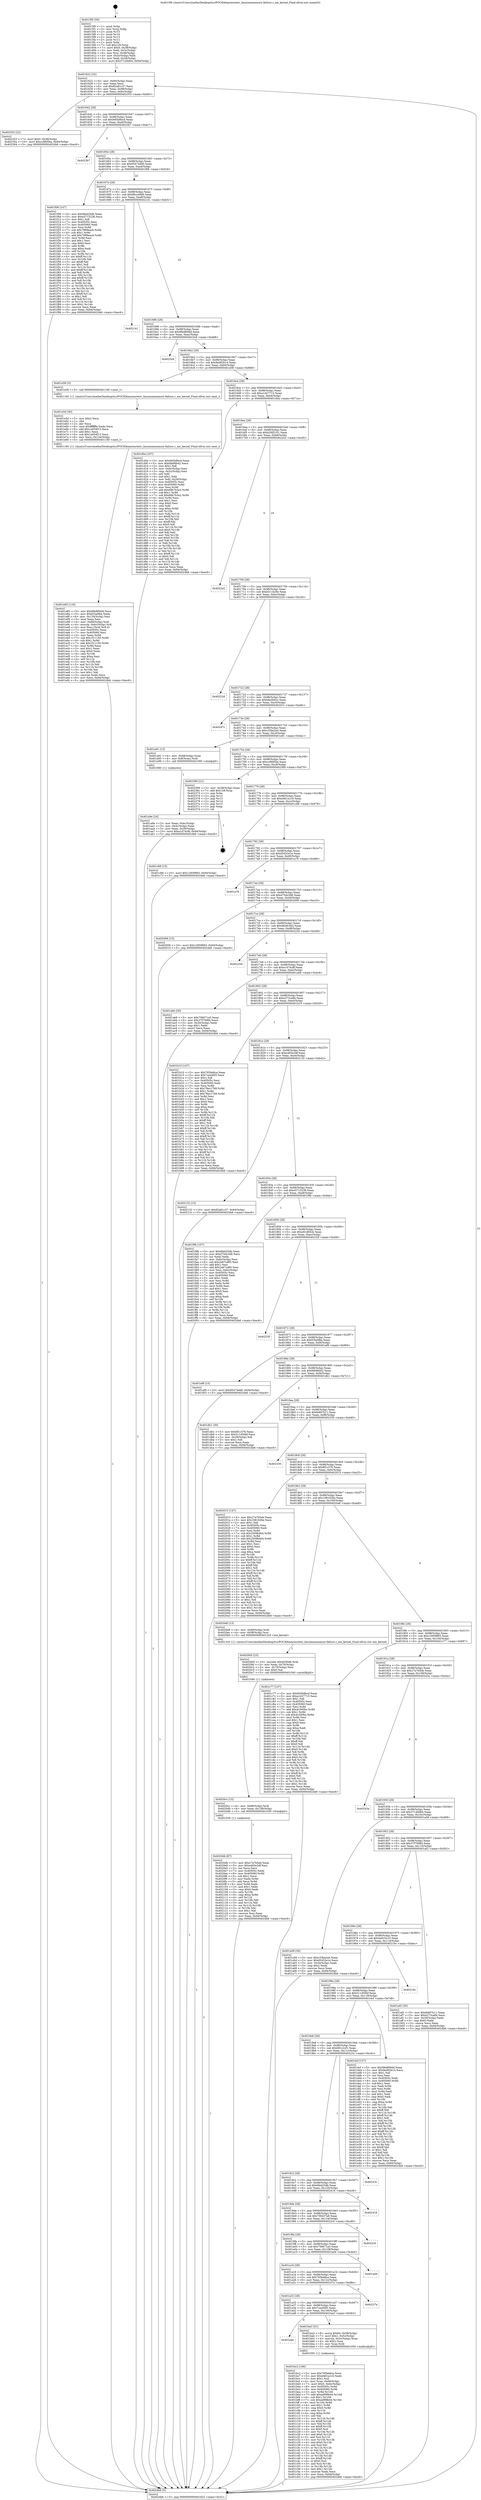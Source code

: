digraph "0x4015f0" {
  label = "0x4015f0 (/mnt/c/Users/mathe/Desktop/tcc/POCII/binaries/extr_linuxmmmemory-failure.c_me_kernel_Final-ollvm.out::main(0))"
  labelloc = "t"
  node[shape=record]

  Entry [label="",width=0.3,height=0.3,shape=circle,fillcolor=black,style=filled]
  "0x401622" [label="{
     0x401622 [32]\l
     | [instrs]\l
     &nbsp;&nbsp;0x401622 \<+6\>: mov -0x94(%rbp),%eax\l
     &nbsp;&nbsp;0x401628 \<+2\>: mov %eax,%ecx\l
     &nbsp;&nbsp;0x40162a \<+6\>: sub $0x82a81c37,%ecx\l
     &nbsp;&nbsp;0x401630 \<+6\>: mov %eax,-0x98(%rbp)\l
     &nbsp;&nbsp;0x401636 \<+6\>: mov %ecx,-0x9c(%rbp)\l
     &nbsp;&nbsp;0x40163c \<+6\>: je 0000000000402353 \<main+0xd63\>\l
  }"]
  "0x402353" [label="{
     0x402353 [22]\l
     | [instrs]\l
     &nbsp;&nbsp;0x402353 \<+7\>: movl $0x0,-0x38(%rbp)\l
     &nbsp;&nbsp;0x40235a \<+10\>: movl $0xcc9fd5ba,-0x94(%rbp)\l
     &nbsp;&nbsp;0x402364 \<+5\>: jmp 00000000004024b6 \<main+0xec6\>\l
  }"]
  "0x401642" [label="{
     0x401642 [28]\l
     | [instrs]\l
     &nbsp;&nbsp;0x401642 \<+5\>: jmp 0000000000401647 \<main+0x57\>\l
     &nbsp;&nbsp;0x401647 \<+6\>: mov -0x98(%rbp),%eax\l
     &nbsp;&nbsp;0x40164d \<+5\>: sub $0x945b8bcd,%eax\l
     &nbsp;&nbsp;0x401652 \<+6\>: mov %eax,-0xa0(%rbp)\l
     &nbsp;&nbsp;0x401658 \<+6\>: je 00000000004023b7 \<main+0xdc7\>\l
  }"]
  Exit [label="",width=0.3,height=0.3,shape=circle,fillcolor=black,style=filled,peripheries=2]
  "0x4023b7" [label="{
     0x4023b7\l
  }", style=dashed]
  "0x40165e" [label="{
     0x40165e [28]\l
     | [instrs]\l
     &nbsp;&nbsp;0x40165e \<+5\>: jmp 0000000000401663 \<main+0x73\>\l
     &nbsp;&nbsp;0x401663 \<+6\>: mov -0x98(%rbp),%eax\l
     &nbsp;&nbsp;0x401669 \<+5\>: sub $0x95474dd0,%eax\l
     &nbsp;&nbsp;0x40166e \<+6\>: mov %eax,-0xa4(%rbp)\l
     &nbsp;&nbsp;0x401674 \<+6\>: je 0000000000401f08 \<main+0x918\>\l
  }"]
  "0x4020db" [label="{
     0x4020db [87]\l
     | [instrs]\l
     &nbsp;&nbsp;0x4020db \<+5\>: mov $0x27a7b5eb,%eax\l
     &nbsp;&nbsp;0x4020e0 \<+5\>: mov $0xe465e2df,%esi\l
     &nbsp;&nbsp;0x4020e5 \<+2\>: xor %ecx,%ecx\l
     &nbsp;&nbsp;0x4020e7 \<+7\>: mov 0x40505c,%edx\l
     &nbsp;&nbsp;0x4020ee \<+8\>: mov 0x405060,%r8d\l
     &nbsp;&nbsp;0x4020f6 \<+3\>: sub $0x1,%ecx\l
     &nbsp;&nbsp;0x4020f9 \<+3\>: mov %edx,%r9d\l
     &nbsp;&nbsp;0x4020fc \<+3\>: add %ecx,%r9d\l
     &nbsp;&nbsp;0x4020ff \<+4\>: imul %r9d,%edx\l
     &nbsp;&nbsp;0x402103 \<+3\>: and $0x1,%edx\l
     &nbsp;&nbsp;0x402106 \<+3\>: cmp $0x0,%edx\l
     &nbsp;&nbsp;0x402109 \<+4\>: sete %r10b\l
     &nbsp;&nbsp;0x40210d \<+4\>: cmp $0xa,%r8d\l
     &nbsp;&nbsp;0x402111 \<+4\>: setl %r11b\l
     &nbsp;&nbsp;0x402115 \<+3\>: mov %r10b,%bl\l
     &nbsp;&nbsp;0x402118 \<+3\>: and %r11b,%bl\l
     &nbsp;&nbsp;0x40211b \<+3\>: xor %r11b,%r10b\l
     &nbsp;&nbsp;0x40211e \<+3\>: or %r10b,%bl\l
     &nbsp;&nbsp;0x402121 \<+3\>: test $0x1,%bl\l
     &nbsp;&nbsp;0x402124 \<+3\>: cmovne %esi,%eax\l
     &nbsp;&nbsp;0x402127 \<+6\>: mov %eax,-0x94(%rbp)\l
     &nbsp;&nbsp;0x40212d \<+5\>: jmp 00000000004024b6 \<main+0xec6\>\l
  }"]
  "0x401f08" [label="{
     0x401f08 [147]\l
     | [instrs]\l
     &nbsp;&nbsp;0x401f08 \<+5\>: mov $0x6fed25db,%eax\l
     &nbsp;&nbsp;0x401f0d \<+5\>: mov $0xe5715238,%ecx\l
     &nbsp;&nbsp;0x401f12 \<+2\>: mov $0x1,%dl\l
     &nbsp;&nbsp;0x401f14 \<+7\>: mov 0x40505c,%esi\l
     &nbsp;&nbsp;0x401f1b \<+7\>: mov 0x405060,%edi\l
     &nbsp;&nbsp;0x401f22 \<+3\>: mov %esi,%r8d\l
     &nbsp;&nbsp;0x401f25 \<+7\>: sub $0x7999eacb,%r8d\l
     &nbsp;&nbsp;0x401f2c \<+4\>: sub $0x1,%r8d\l
     &nbsp;&nbsp;0x401f30 \<+7\>: add $0x7999eacb,%r8d\l
     &nbsp;&nbsp;0x401f37 \<+4\>: imul %r8d,%esi\l
     &nbsp;&nbsp;0x401f3b \<+3\>: and $0x1,%esi\l
     &nbsp;&nbsp;0x401f3e \<+3\>: cmp $0x0,%esi\l
     &nbsp;&nbsp;0x401f41 \<+4\>: sete %r9b\l
     &nbsp;&nbsp;0x401f45 \<+3\>: cmp $0xa,%edi\l
     &nbsp;&nbsp;0x401f48 \<+4\>: setl %r10b\l
     &nbsp;&nbsp;0x401f4c \<+3\>: mov %r9b,%r11b\l
     &nbsp;&nbsp;0x401f4f \<+4\>: xor $0xff,%r11b\l
     &nbsp;&nbsp;0x401f53 \<+3\>: mov %r10b,%bl\l
     &nbsp;&nbsp;0x401f56 \<+3\>: xor $0xff,%bl\l
     &nbsp;&nbsp;0x401f59 \<+3\>: xor $0x1,%dl\l
     &nbsp;&nbsp;0x401f5c \<+3\>: mov %r11b,%r14b\l
     &nbsp;&nbsp;0x401f5f \<+4\>: and $0xff,%r14b\l
     &nbsp;&nbsp;0x401f63 \<+3\>: and %dl,%r9b\l
     &nbsp;&nbsp;0x401f66 \<+3\>: mov %bl,%r15b\l
     &nbsp;&nbsp;0x401f69 \<+4\>: and $0xff,%r15b\l
     &nbsp;&nbsp;0x401f6d \<+3\>: and %dl,%r10b\l
     &nbsp;&nbsp;0x401f70 \<+3\>: or %r9b,%r14b\l
     &nbsp;&nbsp;0x401f73 \<+3\>: or %r10b,%r15b\l
     &nbsp;&nbsp;0x401f76 \<+3\>: xor %r15b,%r14b\l
     &nbsp;&nbsp;0x401f79 \<+3\>: or %bl,%r11b\l
     &nbsp;&nbsp;0x401f7c \<+4\>: xor $0xff,%r11b\l
     &nbsp;&nbsp;0x401f80 \<+3\>: or $0x1,%dl\l
     &nbsp;&nbsp;0x401f83 \<+3\>: and %dl,%r11b\l
     &nbsp;&nbsp;0x401f86 \<+3\>: or %r11b,%r14b\l
     &nbsp;&nbsp;0x401f89 \<+4\>: test $0x1,%r14b\l
     &nbsp;&nbsp;0x401f8d \<+3\>: cmovne %ecx,%eax\l
     &nbsp;&nbsp;0x401f90 \<+6\>: mov %eax,-0x94(%rbp)\l
     &nbsp;&nbsp;0x401f96 \<+5\>: jmp 00000000004024b6 \<main+0xec6\>\l
  }"]
  "0x40167a" [label="{
     0x40167a [28]\l
     | [instrs]\l
     &nbsp;&nbsp;0x40167a \<+5\>: jmp 000000000040167f \<main+0x8f\>\l
     &nbsp;&nbsp;0x40167f \<+6\>: mov -0x98(%rbp),%eax\l
     &nbsp;&nbsp;0x401685 \<+5\>: sub $0x96cce9d8,%eax\l
     &nbsp;&nbsp;0x40168a \<+6\>: mov %eax,-0xa8(%rbp)\l
     &nbsp;&nbsp;0x401690 \<+6\>: je 0000000000402141 \<main+0xb51\>\l
  }"]
  "0x4020cc" [label="{
     0x4020cc [15]\l
     | [instrs]\l
     &nbsp;&nbsp;0x4020cc \<+4\>: mov -0x68(%rbp),%rdi\l
     &nbsp;&nbsp;0x4020d0 \<+6\>: mov %eax,-0x138(%rbp)\l
     &nbsp;&nbsp;0x4020d6 \<+5\>: call 0000000000401030 \<free@plt\>\l
     | [calls]\l
     &nbsp;&nbsp;0x401030 \{1\} (unknown)\l
  }"]
  "0x402141" [label="{
     0x402141\l
  }", style=dashed]
  "0x401696" [label="{
     0x401696 [28]\l
     | [instrs]\l
     &nbsp;&nbsp;0x401696 \<+5\>: jmp 000000000040169b \<main+0xab\>\l
     &nbsp;&nbsp;0x40169b \<+6\>: mov -0x98(%rbp),%eax\l
     &nbsp;&nbsp;0x4016a1 \<+5\>: sub $0x99e869dd,%eax\l
     &nbsp;&nbsp;0x4016a6 \<+6\>: mov %eax,-0xac(%rbp)\l
     &nbsp;&nbsp;0x4016ac \<+6\>: je 00000000004023c6 \<main+0xdd6\>\l
  }"]
  "0x4020b5" [label="{
     0x4020b5 [23]\l
     | [instrs]\l
     &nbsp;&nbsp;0x4020b5 \<+10\>: movabs $0x4030d6,%rdi\l
     &nbsp;&nbsp;0x4020bf \<+3\>: mov %eax,-0x70(%rbp)\l
     &nbsp;&nbsp;0x4020c2 \<+3\>: mov -0x70(%rbp),%esi\l
     &nbsp;&nbsp;0x4020c5 \<+2\>: mov $0x0,%al\l
     &nbsp;&nbsp;0x4020c7 \<+5\>: call 0000000000401040 \<printf@plt\>\l
     | [calls]\l
     &nbsp;&nbsp;0x401040 \{1\} (unknown)\l
  }"]
  "0x4023c6" [label="{
     0x4023c6\l
  }", style=dashed]
  "0x4016b2" [label="{
     0x4016b2 [28]\l
     | [instrs]\l
     &nbsp;&nbsp;0x4016b2 \<+5\>: jmp 00000000004016b7 \<main+0xc7\>\l
     &nbsp;&nbsp;0x4016b7 \<+6\>: mov -0x98(%rbp),%eax\l
     &nbsp;&nbsp;0x4016bd \<+5\>: sub $0x9ed92b14,%eax\l
     &nbsp;&nbsp;0x4016c2 \<+6\>: mov %eax,-0xb0(%rbp)\l
     &nbsp;&nbsp;0x4016c8 \<+6\>: je 0000000000401e58 \<main+0x868\>\l
  }"]
  "0x401e85" [label="{
     0x401e85 [116]\l
     | [instrs]\l
     &nbsp;&nbsp;0x401e85 \<+5\>: mov $0x99e869dd,%ecx\l
     &nbsp;&nbsp;0x401e8a \<+5\>: mov $0xf25a0fbe,%edx\l
     &nbsp;&nbsp;0x401e8f \<+6\>: mov -0x134(%rbp),%esi\l
     &nbsp;&nbsp;0x401e95 \<+3\>: imul %eax,%esi\l
     &nbsp;&nbsp;0x401e98 \<+4\>: mov -0x68(%rbp),%rdi\l
     &nbsp;&nbsp;0x401e9c \<+4\>: movslq -0x6c(%rbp),%r8\l
     &nbsp;&nbsp;0x401ea0 \<+4\>: mov %esi,(%rdi,%r8,4)\l
     &nbsp;&nbsp;0x401ea4 \<+7\>: mov 0x40505c,%eax\l
     &nbsp;&nbsp;0x401eab \<+7\>: mov 0x405060,%esi\l
     &nbsp;&nbsp;0x401eb2 \<+3\>: mov %eax,%r9d\l
     &nbsp;&nbsp;0x401eb5 \<+7\>: sub $0x1f11150,%r9d\l
     &nbsp;&nbsp;0x401ebc \<+4\>: sub $0x1,%r9d\l
     &nbsp;&nbsp;0x401ec0 \<+7\>: add $0x1f11150,%r9d\l
     &nbsp;&nbsp;0x401ec7 \<+4\>: imul %r9d,%eax\l
     &nbsp;&nbsp;0x401ecb \<+3\>: and $0x1,%eax\l
     &nbsp;&nbsp;0x401ece \<+3\>: cmp $0x0,%eax\l
     &nbsp;&nbsp;0x401ed1 \<+4\>: sete %r10b\l
     &nbsp;&nbsp;0x401ed5 \<+3\>: cmp $0xa,%esi\l
     &nbsp;&nbsp;0x401ed8 \<+4\>: setl %r11b\l
     &nbsp;&nbsp;0x401edc \<+3\>: mov %r10b,%bl\l
     &nbsp;&nbsp;0x401edf \<+3\>: and %r11b,%bl\l
     &nbsp;&nbsp;0x401ee2 \<+3\>: xor %r11b,%r10b\l
     &nbsp;&nbsp;0x401ee5 \<+3\>: or %r10b,%bl\l
     &nbsp;&nbsp;0x401ee8 \<+3\>: test $0x1,%bl\l
     &nbsp;&nbsp;0x401eeb \<+3\>: cmovne %edx,%ecx\l
     &nbsp;&nbsp;0x401eee \<+6\>: mov %ecx,-0x94(%rbp)\l
     &nbsp;&nbsp;0x401ef4 \<+5\>: jmp 00000000004024b6 \<main+0xec6\>\l
  }"]
  "0x401e58" [label="{
     0x401e58 [5]\l
     | [instrs]\l
     &nbsp;&nbsp;0x401e58 \<+5\>: call 0000000000401160 \<next_i\>\l
     | [calls]\l
     &nbsp;&nbsp;0x401160 \{1\} (/mnt/c/Users/mathe/Desktop/tcc/POCII/binaries/extr_linuxmmmemory-failure.c_me_kernel_Final-ollvm.out::next_i)\l
  }"]
  "0x4016ce" [label="{
     0x4016ce [28]\l
     | [instrs]\l
     &nbsp;&nbsp;0x4016ce \<+5\>: jmp 00000000004016d3 \<main+0xe3\>\l
     &nbsp;&nbsp;0x4016d3 \<+6\>: mov -0x98(%rbp),%eax\l
     &nbsp;&nbsp;0x4016d9 \<+5\>: sub $0xa1d27715,%eax\l
     &nbsp;&nbsp;0x4016de \<+6\>: mov %eax,-0xb4(%rbp)\l
     &nbsp;&nbsp;0x4016e4 \<+6\>: je 0000000000401d0a \<main+0x71a\>\l
  }"]
  "0x401e5d" [label="{
     0x401e5d [40]\l
     | [instrs]\l
     &nbsp;&nbsp;0x401e5d \<+5\>: mov $0x2,%ecx\l
     &nbsp;&nbsp;0x401e62 \<+1\>: cltd\l
     &nbsp;&nbsp;0x401e63 \<+2\>: idiv %ecx\l
     &nbsp;&nbsp;0x401e65 \<+6\>: imul $0xfffffffe,%edx,%ecx\l
     &nbsp;&nbsp;0x401e6b \<+6\>: add $0x1a054f13,%ecx\l
     &nbsp;&nbsp;0x401e71 \<+3\>: add $0x1,%ecx\l
     &nbsp;&nbsp;0x401e74 \<+6\>: sub $0x1a054f13,%ecx\l
     &nbsp;&nbsp;0x401e7a \<+6\>: mov %ecx,-0x134(%rbp)\l
     &nbsp;&nbsp;0x401e80 \<+5\>: call 0000000000401160 \<next_i\>\l
     | [calls]\l
     &nbsp;&nbsp;0x401160 \{1\} (/mnt/c/Users/mathe/Desktop/tcc/POCII/binaries/extr_linuxmmmemory-failure.c_me_kernel_Final-ollvm.out::next_i)\l
  }"]
  "0x401d0a" [label="{
     0x401d0a [167]\l
     | [instrs]\l
     &nbsp;&nbsp;0x401d0a \<+5\>: mov $0x945b8bcd,%eax\l
     &nbsp;&nbsp;0x401d0f \<+5\>: mov $0xfdb96b42,%ecx\l
     &nbsp;&nbsp;0x401d14 \<+2\>: mov $0x1,%dl\l
     &nbsp;&nbsp;0x401d16 \<+3\>: mov -0x6c(%rbp),%esi\l
     &nbsp;&nbsp;0x401d19 \<+3\>: cmp -0x5c(%rbp),%esi\l
     &nbsp;&nbsp;0x401d1c \<+4\>: setl %dil\l
     &nbsp;&nbsp;0x401d20 \<+4\>: and $0x1,%dil\l
     &nbsp;&nbsp;0x401d24 \<+4\>: mov %dil,-0x29(%rbp)\l
     &nbsp;&nbsp;0x401d28 \<+7\>: mov 0x40505c,%esi\l
     &nbsp;&nbsp;0x401d2f \<+8\>: mov 0x405060,%r8d\l
     &nbsp;&nbsp;0x401d37 \<+3\>: mov %esi,%r9d\l
     &nbsp;&nbsp;0x401d3a \<+7\>: add $0x68b7b3e2,%r9d\l
     &nbsp;&nbsp;0x401d41 \<+4\>: sub $0x1,%r9d\l
     &nbsp;&nbsp;0x401d45 \<+7\>: sub $0x68b7b3e2,%r9d\l
     &nbsp;&nbsp;0x401d4c \<+4\>: imul %r9d,%esi\l
     &nbsp;&nbsp;0x401d50 \<+3\>: and $0x1,%esi\l
     &nbsp;&nbsp;0x401d53 \<+3\>: cmp $0x0,%esi\l
     &nbsp;&nbsp;0x401d56 \<+4\>: sete %dil\l
     &nbsp;&nbsp;0x401d5a \<+4\>: cmp $0xa,%r8d\l
     &nbsp;&nbsp;0x401d5e \<+4\>: setl %r10b\l
     &nbsp;&nbsp;0x401d62 \<+3\>: mov %dil,%r11b\l
     &nbsp;&nbsp;0x401d65 \<+4\>: xor $0xff,%r11b\l
     &nbsp;&nbsp;0x401d69 \<+3\>: mov %r10b,%bl\l
     &nbsp;&nbsp;0x401d6c \<+3\>: xor $0xff,%bl\l
     &nbsp;&nbsp;0x401d6f \<+3\>: xor $0x0,%dl\l
     &nbsp;&nbsp;0x401d72 \<+3\>: mov %r11b,%r14b\l
     &nbsp;&nbsp;0x401d75 \<+4\>: and $0x0,%r14b\l
     &nbsp;&nbsp;0x401d79 \<+3\>: and %dl,%dil\l
     &nbsp;&nbsp;0x401d7c \<+3\>: mov %bl,%r15b\l
     &nbsp;&nbsp;0x401d7f \<+4\>: and $0x0,%r15b\l
     &nbsp;&nbsp;0x401d83 \<+3\>: and %dl,%r10b\l
     &nbsp;&nbsp;0x401d86 \<+3\>: or %dil,%r14b\l
     &nbsp;&nbsp;0x401d89 \<+3\>: or %r10b,%r15b\l
     &nbsp;&nbsp;0x401d8c \<+3\>: xor %r15b,%r14b\l
     &nbsp;&nbsp;0x401d8f \<+3\>: or %bl,%r11b\l
     &nbsp;&nbsp;0x401d92 \<+4\>: xor $0xff,%r11b\l
     &nbsp;&nbsp;0x401d96 \<+3\>: or $0x0,%dl\l
     &nbsp;&nbsp;0x401d99 \<+3\>: and %dl,%r11b\l
     &nbsp;&nbsp;0x401d9c \<+3\>: or %r11b,%r14b\l
     &nbsp;&nbsp;0x401d9f \<+4\>: test $0x1,%r14b\l
     &nbsp;&nbsp;0x401da3 \<+3\>: cmovne %ecx,%eax\l
     &nbsp;&nbsp;0x401da6 \<+6\>: mov %eax,-0x94(%rbp)\l
     &nbsp;&nbsp;0x401dac \<+5\>: jmp 00000000004024b6 \<main+0xec6\>\l
  }"]
  "0x4016ea" [label="{
     0x4016ea [28]\l
     | [instrs]\l
     &nbsp;&nbsp;0x4016ea \<+5\>: jmp 00000000004016ef \<main+0xff\>\l
     &nbsp;&nbsp;0x4016ef \<+6\>: mov -0x98(%rbp),%eax\l
     &nbsp;&nbsp;0x4016f5 \<+5\>: sub $0xb26f2101,%eax\l
     &nbsp;&nbsp;0x4016fa \<+6\>: mov %eax,-0xb8(%rbp)\l
     &nbsp;&nbsp;0x401700 \<+6\>: je 00000000004022e2 \<main+0xcf2\>\l
  }"]
  "0x401bc2" [label="{
     0x401bc2 [166]\l
     | [instrs]\l
     &nbsp;&nbsp;0x401bc2 \<+5\>: mov $0x765bddca,%ecx\l
     &nbsp;&nbsp;0x401bc7 \<+5\>: mov $0xd461a1c5,%edx\l
     &nbsp;&nbsp;0x401bcc \<+3\>: mov $0x1,%sil\l
     &nbsp;&nbsp;0x401bcf \<+4\>: mov %rax,-0x68(%rbp)\l
     &nbsp;&nbsp;0x401bd3 \<+7\>: movl $0x0,-0x6c(%rbp)\l
     &nbsp;&nbsp;0x401bda \<+8\>: mov 0x40505c,%r8d\l
     &nbsp;&nbsp;0x401be2 \<+8\>: mov 0x405060,%r9d\l
     &nbsp;&nbsp;0x401bea \<+3\>: mov %r8d,%r10d\l
     &nbsp;&nbsp;0x401bed \<+7\>: add $0xad99fe44,%r10d\l
     &nbsp;&nbsp;0x401bf4 \<+4\>: sub $0x1,%r10d\l
     &nbsp;&nbsp;0x401bf8 \<+7\>: sub $0xad99fe44,%r10d\l
     &nbsp;&nbsp;0x401bff \<+4\>: imul %r10d,%r8d\l
     &nbsp;&nbsp;0x401c03 \<+4\>: and $0x1,%r8d\l
     &nbsp;&nbsp;0x401c07 \<+4\>: cmp $0x0,%r8d\l
     &nbsp;&nbsp;0x401c0b \<+4\>: sete %r11b\l
     &nbsp;&nbsp;0x401c0f \<+4\>: cmp $0xa,%r9d\l
     &nbsp;&nbsp;0x401c13 \<+3\>: setl %bl\l
     &nbsp;&nbsp;0x401c16 \<+3\>: mov %r11b,%r14b\l
     &nbsp;&nbsp;0x401c19 \<+4\>: xor $0xff,%r14b\l
     &nbsp;&nbsp;0x401c1d \<+3\>: mov %bl,%r15b\l
     &nbsp;&nbsp;0x401c20 \<+4\>: xor $0xff,%r15b\l
     &nbsp;&nbsp;0x401c24 \<+4\>: xor $0x0,%sil\l
     &nbsp;&nbsp;0x401c28 \<+3\>: mov %r14b,%r12b\l
     &nbsp;&nbsp;0x401c2b \<+4\>: and $0x0,%r12b\l
     &nbsp;&nbsp;0x401c2f \<+3\>: and %sil,%r11b\l
     &nbsp;&nbsp;0x401c32 \<+3\>: mov %r15b,%r13b\l
     &nbsp;&nbsp;0x401c35 \<+4\>: and $0x0,%r13b\l
     &nbsp;&nbsp;0x401c39 \<+3\>: and %sil,%bl\l
     &nbsp;&nbsp;0x401c3c \<+3\>: or %r11b,%r12b\l
     &nbsp;&nbsp;0x401c3f \<+3\>: or %bl,%r13b\l
     &nbsp;&nbsp;0x401c42 \<+3\>: xor %r13b,%r12b\l
     &nbsp;&nbsp;0x401c45 \<+3\>: or %r15b,%r14b\l
     &nbsp;&nbsp;0x401c48 \<+4\>: xor $0xff,%r14b\l
     &nbsp;&nbsp;0x401c4c \<+4\>: or $0x0,%sil\l
     &nbsp;&nbsp;0x401c50 \<+3\>: and %sil,%r14b\l
     &nbsp;&nbsp;0x401c53 \<+3\>: or %r14b,%r12b\l
     &nbsp;&nbsp;0x401c56 \<+4\>: test $0x1,%r12b\l
     &nbsp;&nbsp;0x401c5a \<+3\>: cmovne %edx,%ecx\l
     &nbsp;&nbsp;0x401c5d \<+6\>: mov %ecx,-0x94(%rbp)\l
     &nbsp;&nbsp;0x401c63 \<+5\>: jmp 00000000004024b6 \<main+0xec6\>\l
  }"]
  "0x4022e2" [label="{
     0x4022e2\l
  }", style=dashed]
  "0x401706" [label="{
     0x401706 [28]\l
     | [instrs]\l
     &nbsp;&nbsp;0x401706 \<+5\>: jmp 000000000040170b \<main+0x11b\>\l
     &nbsp;&nbsp;0x40170b \<+6\>: mov -0x98(%rbp),%eax\l
     &nbsp;&nbsp;0x401711 \<+5\>: sub $0xb511bc9e,%eax\l
     &nbsp;&nbsp;0x401716 \<+6\>: mov %eax,-0xbc(%rbp)\l
     &nbsp;&nbsp;0x40171c \<+6\>: je 000000000040222d \<main+0xc3d\>\l
  }"]
  "0x401a4e" [label="{
     0x401a4e\l
  }", style=dashed]
  "0x40222d" [label="{
     0x40222d\l
  }", style=dashed]
  "0x401722" [label="{
     0x401722 [28]\l
     | [instrs]\l
     &nbsp;&nbsp;0x401722 \<+5\>: jmp 0000000000401727 \<main+0x137\>\l
     &nbsp;&nbsp;0x401727 \<+6\>: mov -0x98(%rbp),%eax\l
     &nbsp;&nbsp;0x40172d \<+5\>: sub $0xb8a5b6cc,%eax\l
     &nbsp;&nbsp;0x401732 \<+6\>: mov %eax,-0xc0(%rbp)\l
     &nbsp;&nbsp;0x401738 \<+6\>: je 000000000040247c \<main+0xe8c\>\l
  }"]
  "0x401ba3" [label="{
     0x401ba3 [31]\l
     | [instrs]\l
     &nbsp;&nbsp;0x401ba3 \<+8\>: movq $0x64,-0x58(%rbp)\l
     &nbsp;&nbsp;0x401bab \<+7\>: movl $0x1,-0x5c(%rbp)\l
     &nbsp;&nbsp;0x401bb2 \<+4\>: movslq -0x5c(%rbp),%rax\l
     &nbsp;&nbsp;0x401bb6 \<+4\>: shl $0x2,%rax\l
     &nbsp;&nbsp;0x401bba \<+3\>: mov %rax,%rdi\l
     &nbsp;&nbsp;0x401bbd \<+5\>: call 0000000000401050 \<malloc@plt\>\l
     | [calls]\l
     &nbsp;&nbsp;0x401050 \{1\} (unknown)\l
  }"]
  "0x40247c" [label="{
     0x40247c\l
  }", style=dashed]
  "0x40173e" [label="{
     0x40173e [28]\l
     | [instrs]\l
     &nbsp;&nbsp;0x40173e \<+5\>: jmp 0000000000401743 \<main+0x153\>\l
     &nbsp;&nbsp;0x401743 \<+6\>: mov -0x98(%rbp),%eax\l
     &nbsp;&nbsp;0x401749 \<+5\>: sub $0xc33ba2a4,%eax\l
     &nbsp;&nbsp;0x40174e \<+6\>: mov %eax,-0xc4(%rbp)\l
     &nbsp;&nbsp;0x401754 \<+6\>: je 0000000000401a91 \<main+0x4a1\>\l
  }"]
  "0x401a32" [label="{
     0x401a32 [28]\l
     | [instrs]\l
     &nbsp;&nbsp;0x401a32 \<+5\>: jmp 0000000000401a37 \<main+0x447\>\l
     &nbsp;&nbsp;0x401a37 \<+6\>: mov -0x98(%rbp),%eax\l
     &nbsp;&nbsp;0x401a3d \<+5\>: sub $0x7cea56f3,%eax\l
     &nbsp;&nbsp;0x401a42 \<+6\>: mov %eax,-0x130(%rbp)\l
     &nbsp;&nbsp;0x401a48 \<+6\>: je 0000000000401ba3 \<main+0x5b3\>\l
  }"]
  "0x401a91" [label="{
     0x401a91 [13]\l
     | [instrs]\l
     &nbsp;&nbsp;0x401a91 \<+4\>: mov -0x48(%rbp),%rax\l
     &nbsp;&nbsp;0x401a95 \<+4\>: mov 0x8(%rax),%rdi\l
     &nbsp;&nbsp;0x401a99 \<+5\>: call 0000000000401060 \<atoi@plt\>\l
     | [calls]\l
     &nbsp;&nbsp;0x401060 \{1\} (unknown)\l
  }"]
  "0x40175a" [label="{
     0x40175a [28]\l
     | [instrs]\l
     &nbsp;&nbsp;0x40175a \<+5\>: jmp 000000000040175f \<main+0x16f\>\l
     &nbsp;&nbsp;0x40175f \<+6\>: mov -0x98(%rbp),%eax\l
     &nbsp;&nbsp;0x401765 \<+5\>: sub $0xcc9fd5ba,%eax\l
     &nbsp;&nbsp;0x40176a \<+6\>: mov %eax,-0xc8(%rbp)\l
     &nbsp;&nbsp;0x401770 \<+6\>: je 0000000000402369 \<main+0xd79\>\l
  }"]
  "0x40237e" [label="{
     0x40237e\l
  }", style=dashed]
  "0x402369" [label="{
     0x402369 [21]\l
     | [instrs]\l
     &nbsp;&nbsp;0x402369 \<+3\>: mov -0x38(%rbp),%eax\l
     &nbsp;&nbsp;0x40236c \<+7\>: add $0x128,%rsp\l
     &nbsp;&nbsp;0x402373 \<+1\>: pop %rbx\l
     &nbsp;&nbsp;0x402374 \<+2\>: pop %r12\l
     &nbsp;&nbsp;0x402376 \<+2\>: pop %r13\l
     &nbsp;&nbsp;0x402378 \<+2\>: pop %r14\l
     &nbsp;&nbsp;0x40237a \<+2\>: pop %r15\l
     &nbsp;&nbsp;0x40237c \<+1\>: pop %rbp\l
     &nbsp;&nbsp;0x40237d \<+1\>: ret\l
  }"]
  "0x401776" [label="{
     0x401776 [28]\l
     | [instrs]\l
     &nbsp;&nbsp;0x401776 \<+5\>: jmp 000000000040177b \<main+0x18b\>\l
     &nbsp;&nbsp;0x40177b \<+6\>: mov -0x98(%rbp),%eax\l
     &nbsp;&nbsp;0x401781 \<+5\>: sub $0xd461a1c5,%eax\l
     &nbsp;&nbsp;0x401786 \<+6\>: mov %eax,-0xcc(%rbp)\l
     &nbsp;&nbsp;0x40178c \<+6\>: je 0000000000401c68 \<main+0x678\>\l
  }"]
  "0x401a16" [label="{
     0x401a16 [28]\l
     | [instrs]\l
     &nbsp;&nbsp;0x401a16 \<+5\>: jmp 0000000000401a1b \<main+0x42b\>\l
     &nbsp;&nbsp;0x401a1b \<+6\>: mov -0x98(%rbp),%eax\l
     &nbsp;&nbsp;0x401a21 \<+5\>: sub $0x765bddca,%eax\l
     &nbsp;&nbsp;0x401a26 \<+6\>: mov %eax,-0x12c(%rbp)\l
     &nbsp;&nbsp;0x401a2c \<+6\>: je 000000000040237e \<main+0xd8e\>\l
  }"]
  "0x401c68" [label="{
     0x401c68 [15]\l
     | [instrs]\l
     &nbsp;&nbsp;0x401c68 \<+10\>: movl $0x12859893,-0x94(%rbp)\l
     &nbsp;&nbsp;0x401c72 \<+5\>: jmp 00000000004024b6 \<main+0xec6\>\l
  }"]
  "0x401792" [label="{
     0x401792 [28]\l
     | [instrs]\l
     &nbsp;&nbsp;0x401792 \<+5\>: jmp 0000000000401797 \<main+0x1a7\>\l
     &nbsp;&nbsp;0x401797 \<+6\>: mov -0x98(%rbp),%eax\l
     &nbsp;&nbsp;0x40179d \<+5\>: sub $0xd5452e1e,%eax\l
     &nbsp;&nbsp;0x4017a2 \<+6\>: mov %eax,-0xd0(%rbp)\l
     &nbsp;&nbsp;0x4017a8 \<+6\>: je 0000000000401a76 \<main+0x486\>\l
  }"]
  "0x401ad4" [label="{
     0x401ad4\l
  }", style=dashed]
  "0x401a76" [label="{
     0x401a76\l
  }", style=dashed]
  "0x4017ae" [label="{
     0x4017ae [28]\l
     | [instrs]\l
     &nbsp;&nbsp;0x4017ae \<+5\>: jmp 00000000004017b3 \<main+0x1c3\>\l
     &nbsp;&nbsp;0x4017b3 \<+6\>: mov -0x98(%rbp),%eax\l
     &nbsp;&nbsp;0x4017b9 \<+5\>: sub $0xd75dc3d8,%eax\l
     &nbsp;&nbsp;0x4017be \<+6\>: mov %eax,-0xd4(%rbp)\l
     &nbsp;&nbsp;0x4017c4 \<+6\>: je 0000000000402006 \<main+0xa16\>\l
  }"]
  "0x4019fa" [label="{
     0x4019fa [28]\l
     | [instrs]\l
     &nbsp;&nbsp;0x4019fa \<+5\>: jmp 00000000004019ff \<main+0x40f\>\l
     &nbsp;&nbsp;0x4019ff \<+6\>: mov -0x98(%rbp),%eax\l
     &nbsp;&nbsp;0x401a05 \<+5\>: sub $0x756671a5,%eax\l
     &nbsp;&nbsp;0x401a0a \<+6\>: mov %eax,-0x128(%rbp)\l
     &nbsp;&nbsp;0x401a10 \<+6\>: je 0000000000401ad4 \<main+0x4e4\>\l
  }"]
  "0x402006" [label="{
     0x402006 [15]\l
     | [instrs]\l
     &nbsp;&nbsp;0x402006 \<+10\>: movl $0x12859893,-0x94(%rbp)\l
     &nbsp;&nbsp;0x402010 \<+5\>: jmp 00000000004024b6 \<main+0xec6\>\l
  }"]
  "0x4017ca" [label="{
     0x4017ca [28]\l
     | [instrs]\l
     &nbsp;&nbsp;0x4017ca \<+5\>: jmp 00000000004017cf \<main+0x1df\>\l
     &nbsp;&nbsp;0x4017cf \<+6\>: mov -0x98(%rbp),%eax\l
     &nbsp;&nbsp;0x4017d5 \<+5\>: sub $0xd828c5e2,%eax\l
     &nbsp;&nbsp;0x4017da \<+6\>: mov %eax,-0xd8(%rbp)\l
     &nbsp;&nbsp;0x4017e0 \<+6\>: je 000000000040225d \<main+0xc6d\>\l
  }"]
  "0x4022c0" [label="{
     0x4022c0\l
  }", style=dashed]
  "0x40225d" [label="{
     0x40225d\l
  }", style=dashed]
  "0x4017e6" [label="{
     0x4017e6 [28]\l
     | [instrs]\l
     &nbsp;&nbsp;0x4017e6 \<+5\>: jmp 00000000004017eb \<main+0x1fb\>\l
     &nbsp;&nbsp;0x4017eb \<+6\>: mov -0x98(%rbp),%eax\l
     &nbsp;&nbsp;0x4017f1 \<+5\>: sub $0xe1d74c8f,%eax\l
     &nbsp;&nbsp;0x4017f6 \<+6\>: mov %eax,-0xdc(%rbp)\l
     &nbsp;&nbsp;0x4017fc \<+6\>: je 0000000000401ab6 \<main+0x4c6\>\l
  }"]
  "0x4019de" [label="{
     0x4019de [28]\l
     | [instrs]\l
     &nbsp;&nbsp;0x4019de \<+5\>: jmp 00000000004019e3 \<main+0x3f3\>\l
     &nbsp;&nbsp;0x4019e3 \<+6\>: mov -0x98(%rbp),%eax\l
     &nbsp;&nbsp;0x4019e9 \<+5\>: sub $0x756437a8,%eax\l
     &nbsp;&nbsp;0x4019ee \<+6\>: mov %eax,-0x124(%rbp)\l
     &nbsp;&nbsp;0x4019f4 \<+6\>: je 00000000004022c0 \<main+0xcd0\>\l
  }"]
  "0x401ab6" [label="{
     0x401ab6 [30]\l
     | [instrs]\l
     &nbsp;&nbsp;0x401ab6 \<+5\>: mov $0x756671a5,%eax\l
     &nbsp;&nbsp;0x401abb \<+5\>: mov $0x37f70984,%ecx\l
     &nbsp;&nbsp;0x401ac0 \<+3\>: mov -0x30(%rbp),%edx\l
     &nbsp;&nbsp;0x401ac3 \<+3\>: cmp $0x1,%edx\l
     &nbsp;&nbsp;0x401ac6 \<+3\>: cmovl %ecx,%eax\l
     &nbsp;&nbsp;0x401ac9 \<+6\>: mov %eax,-0x94(%rbp)\l
     &nbsp;&nbsp;0x401acf \<+5\>: jmp 00000000004024b6 \<main+0xec6\>\l
  }"]
  "0x401802" [label="{
     0x401802 [28]\l
     | [instrs]\l
     &nbsp;&nbsp;0x401802 \<+5\>: jmp 0000000000401807 \<main+0x217\>\l
     &nbsp;&nbsp;0x401807 \<+6\>: mov -0x98(%rbp),%eax\l
     &nbsp;&nbsp;0x40180d \<+5\>: sub $0xe273ca6b,%eax\l
     &nbsp;&nbsp;0x401812 \<+6\>: mov %eax,-0xe0(%rbp)\l
     &nbsp;&nbsp;0x401818 \<+6\>: je 0000000000401b10 \<main+0x520\>\l
  }"]
  "0x402416" [label="{
     0x402416\l
  }", style=dashed]
  "0x401b10" [label="{
     0x401b10 [147]\l
     | [instrs]\l
     &nbsp;&nbsp;0x401b10 \<+5\>: mov $0x765bddca,%eax\l
     &nbsp;&nbsp;0x401b15 \<+5\>: mov $0x7cea56f3,%ecx\l
     &nbsp;&nbsp;0x401b1a \<+2\>: mov $0x1,%dl\l
     &nbsp;&nbsp;0x401b1c \<+7\>: mov 0x40505c,%esi\l
     &nbsp;&nbsp;0x401b23 \<+7\>: mov 0x405060,%edi\l
     &nbsp;&nbsp;0x401b2a \<+3\>: mov %esi,%r8d\l
     &nbsp;&nbsp;0x401b2d \<+7\>: sub $0x78ec17b9,%r8d\l
     &nbsp;&nbsp;0x401b34 \<+4\>: sub $0x1,%r8d\l
     &nbsp;&nbsp;0x401b38 \<+7\>: add $0x78ec17b9,%r8d\l
     &nbsp;&nbsp;0x401b3f \<+4\>: imul %r8d,%esi\l
     &nbsp;&nbsp;0x401b43 \<+3\>: and $0x1,%esi\l
     &nbsp;&nbsp;0x401b46 \<+3\>: cmp $0x0,%esi\l
     &nbsp;&nbsp;0x401b49 \<+4\>: sete %r9b\l
     &nbsp;&nbsp;0x401b4d \<+3\>: cmp $0xa,%edi\l
     &nbsp;&nbsp;0x401b50 \<+4\>: setl %r10b\l
     &nbsp;&nbsp;0x401b54 \<+3\>: mov %r9b,%r11b\l
     &nbsp;&nbsp;0x401b57 \<+4\>: xor $0xff,%r11b\l
     &nbsp;&nbsp;0x401b5b \<+3\>: mov %r10b,%bl\l
     &nbsp;&nbsp;0x401b5e \<+3\>: xor $0xff,%bl\l
     &nbsp;&nbsp;0x401b61 \<+3\>: xor $0x1,%dl\l
     &nbsp;&nbsp;0x401b64 \<+3\>: mov %r11b,%r14b\l
     &nbsp;&nbsp;0x401b67 \<+4\>: and $0xff,%r14b\l
     &nbsp;&nbsp;0x401b6b \<+3\>: and %dl,%r9b\l
     &nbsp;&nbsp;0x401b6e \<+3\>: mov %bl,%r15b\l
     &nbsp;&nbsp;0x401b71 \<+4\>: and $0xff,%r15b\l
     &nbsp;&nbsp;0x401b75 \<+3\>: and %dl,%r10b\l
     &nbsp;&nbsp;0x401b78 \<+3\>: or %r9b,%r14b\l
     &nbsp;&nbsp;0x401b7b \<+3\>: or %r10b,%r15b\l
     &nbsp;&nbsp;0x401b7e \<+3\>: xor %r15b,%r14b\l
     &nbsp;&nbsp;0x401b81 \<+3\>: or %bl,%r11b\l
     &nbsp;&nbsp;0x401b84 \<+4\>: xor $0xff,%r11b\l
     &nbsp;&nbsp;0x401b88 \<+3\>: or $0x1,%dl\l
     &nbsp;&nbsp;0x401b8b \<+3\>: and %dl,%r11b\l
     &nbsp;&nbsp;0x401b8e \<+3\>: or %r11b,%r14b\l
     &nbsp;&nbsp;0x401b91 \<+4\>: test $0x1,%r14b\l
     &nbsp;&nbsp;0x401b95 \<+3\>: cmovne %ecx,%eax\l
     &nbsp;&nbsp;0x401b98 \<+6\>: mov %eax,-0x94(%rbp)\l
     &nbsp;&nbsp;0x401b9e \<+5\>: jmp 00000000004024b6 \<main+0xec6\>\l
  }"]
  "0x40181e" [label="{
     0x40181e [28]\l
     | [instrs]\l
     &nbsp;&nbsp;0x40181e \<+5\>: jmp 0000000000401823 \<main+0x233\>\l
     &nbsp;&nbsp;0x401823 \<+6\>: mov -0x98(%rbp),%eax\l
     &nbsp;&nbsp;0x401829 \<+5\>: sub $0xe465e2df,%eax\l
     &nbsp;&nbsp;0x40182e \<+6\>: mov %eax,-0xe4(%rbp)\l
     &nbsp;&nbsp;0x401834 \<+6\>: je 0000000000402132 \<main+0xb42\>\l
  }"]
  "0x4019c2" [label="{
     0x4019c2 [28]\l
     | [instrs]\l
     &nbsp;&nbsp;0x4019c2 \<+5\>: jmp 00000000004019c7 \<main+0x3d7\>\l
     &nbsp;&nbsp;0x4019c7 \<+6\>: mov -0x98(%rbp),%eax\l
     &nbsp;&nbsp;0x4019cd \<+5\>: sub $0x6fed25db,%eax\l
     &nbsp;&nbsp;0x4019d2 \<+6\>: mov %eax,-0x120(%rbp)\l
     &nbsp;&nbsp;0x4019d8 \<+6\>: je 0000000000402416 \<main+0xe26\>\l
  }"]
  "0x402132" [label="{
     0x402132 [15]\l
     | [instrs]\l
     &nbsp;&nbsp;0x402132 \<+10\>: movl $0x82a81c37,-0x94(%rbp)\l
     &nbsp;&nbsp;0x40213c \<+5\>: jmp 00000000004024b6 \<main+0xec6\>\l
  }"]
  "0x40183a" [label="{
     0x40183a [28]\l
     | [instrs]\l
     &nbsp;&nbsp;0x40183a \<+5\>: jmp 000000000040183f \<main+0x24f\>\l
     &nbsp;&nbsp;0x40183f \<+6\>: mov -0x98(%rbp),%eax\l
     &nbsp;&nbsp;0x401845 \<+5\>: sub $0xe5715238,%eax\l
     &nbsp;&nbsp;0x40184a \<+6\>: mov %eax,-0xe8(%rbp)\l
     &nbsp;&nbsp;0x401850 \<+6\>: je 0000000000401f9b \<main+0x9ab\>\l
  }"]
  "0x40223c" [label="{
     0x40223c\l
  }", style=dashed]
  "0x401f9b" [label="{
     0x401f9b [107]\l
     | [instrs]\l
     &nbsp;&nbsp;0x401f9b \<+5\>: mov $0x6fed25db,%eax\l
     &nbsp;&nbsp;0x401fa0 \<+5\>: mov $0xd75dc3d8,%ecx\l
     &nbsp;&nbsp;0x401fa5 \<+2\>: xor %edx,%edx\l
     &nbsp;&nbsp;0x401fa7 \<+3\>: mov -0x6c(%rbp),%esi\l
     &nbsp;&nbsp;0x401faa \<+6\>: sub $0x2a67cd85,%esi\l
     &nbsp;&nbsp;0x401fb0 \<+3\>: add $0x1,%esi\l
     &nbsp;&nbsp;0x401fb3 \<+6\>: add $0x2a67cd85,%esi\l
     &nbsp;&nbsp;0x401fb9 \<+3\>: mov %esi,-0x6c(%rbp)\l
     &nbsp;&nbsp;0x401fbc \<+7\>: mov 0x40505c,%esi\l
     &nbsp;&nbsp;0x401fc3 \<+7\>: mov 0x405060,%edi\l
     &nbsp;&nbsp;0x401fca \<+3\>: sub $0x1,%edx\l
     &nbsp;&nbsp;0x401fcd \<+3\>: mov %esi,%r8d\l
     &nbsp;&nbsp;0x401fd0 \<+3\>: add %edx,%r8d\l
     &nbsp;&nbsp;0x401fd3 \<+4\>: imul %r8d,%esi\l
     &nbsp;&nbsp;0x401fd7 \<+3\>: and $0x1,%esi\l
     &nbsp;&nbsp;0x401fda \<+3\>: cmp $0x0,%esi\l
     &nbsp;&nbsp;0x401fdd \<+4\>: sete %r9b\l
     &nbsp;&nbsp;0x401fe1 \<+3\>: cmp $0xa,%edi\l
     &nbsp;&nbsp;0x401fe4 \<+4\>: setl %r10b\l
     &nbsp;&nbsp;0x401fe8 \<+3\>: mov %r9b,%r11b\l
     &nbsp;&nbsp;0x401feb \<+3\>: and %r10b,%r11b\l
     &nbsp;&nbsp;0x401fee \<+3\>: xor %r10b,%r9b\l
     &nbsp;&nbsp;0x401ff1 \<+3\>: or %r9b,%r11b\l
     &nbsp;&nbsp;0x401ff4 \<+4\>: test $0x1,%r11b\l
     &nbsp;&nbsp;0x401ff8 \<+3\>: cmovne %ecx,%eax\l
     &nbsp;&nbsp;0x401ffb \<+6\>: mov %eax,-0x94(%rbp)\l
     &nbsp;&nbsp;0x402001 \<+5\>: jmp 00000000004024b6 \<main+0xec6\>\l
  }"]
  "0x401856" [label="{
     0x401856 [28]\l
     | [instrs]\l
     &nbsp;&nbsp;0x401856 \<+5\>: jmp 000000000040185b \<main+0x26b\>\l
     &nbsp;&nbsp;0x40185b \<+6\>: mov -0x98(%rbp),%eax\l
     &nbsp;&nbsp;0x401861 \<+5\>: sub $0xe91d65cb,%eax\l
     &nbsp;&nbsp;0x401866 \<+6\>: mov %eax,-0xec(%rbp)\l
     &nbsp;&nbsp;0x40186c \<+6\>: je 000000000040233f \<main+0xd4f\>\l
  }"]
  "0x4019a6" [label="{
     0x4019a6 [28]\l
     | [instrs]\l
     &nbsp;&nbsp;0x4019a6 \<+5\>: jmp 00000000004019ab \<main+0x3bb\>\l
     &nbsp;&nbsp;0x4019ab \<+6\>: mov -0x98(%rbp),%eax\l
     &nbsp;&nbsp;0x4019b1 \<+5\>: sub $0x681c2cf1,%eax\l
     &nbsp;&nbsp;0x4019b6 \<+6\>: mov %eax,-0x11c(%rbp)\l
     &nbsp;&nbsp;0x4019bc \<+6\>: je 000000000040223c \<main+0xc4c\>\l
  }"]
  "0x40233f" [label="{
     0x40233f\l
  }", style=dashed]
  "0x401872" [label="{
     0x401872 [28]\l
     | [instrs]\l
     &nbsp;&nbsp;0x401872 \<+5\>: jmp 0000000000401877 \<main+0x287\>\l
     &nbsp;&nbsp;0x401877 \<+6\>: mov -0x98(%rbp),%eax\l
     &nbsp;&nbsp;0x40187d \<+5\>: sub $0xf25a0fbe,%eax\l
     &nbsp;&nbsp;0x401882 \<+6\>: mov %eax,-0xf0(%rbp)\l
     &nbsp;&nbsp;0x401888 \<+6\>: je 0000000000401ef9 \<main+0x909\>\l
  }"]
  "0x401dcf" [label="{
     0x401dcf [137]\l
     | [instrs]\l
     &nbsp;&nbsp;0x401dcf \<+5\>: mov $0x99e869dd,%eax\l
     &nbsp;&nbsp;0x401dd4 \<+5\>: mov $0x9ed92b14,%ecx\l
     &nbsp;&nbsp;0x401dd9 \<+2\>: mov $0x1,%dl\l
     &nbsp;&nbsp;0x401ddb \<+2\>: xor %esi,%esi\l
     &nbsp;&nbsp;0x401ddd \<+7\>: mov 0x40505c,%edi\l
     &nbsp;&nbsp;0x401de4 \<+8\>: mov 0x405060,%r8d\l
     &nbsp;&nbsp;0x401dec \<+3\>: sub $0x1,%esi\l
     &nbsp;&nbsp;0x401def \<+3\>: mov %edi,%r9d\l
     &nbsp;&nbsp;0x401df2 \<+3\>: add %esi,%r9d\l
     &nbsp;&nbsp;0x401df5 \<+4\>: imul %r9d,%edi\l
     &nbsp;&nbsp;0x401df9 \<+3\>: and $0x1,%edi\l
     &nbsp;&nbsp;0x401dfc \<+3\>: cmp $0x0,%edi\l
     &nbsp;&nbsp;0x401dff \<+4\>: sete %r10b\l
     &nbsp;&nbsp;0x401e03 \<+4\>: cmp $0xa,%r8d\l
     &nbsp;&nbsp;0x401e07 \<+4\>: setl %r11b\l
     &nbsp;&nbsp;0x401e0b \<+3\>: mov %r10b,%bl\l
     &nbsp;&nbsp;0x401e0e \<+3\>: xor $0xff,%bl\l
     &nbsp;&nbsp;0x401e11 \<+3\>: mov %r11b,%r14b\l
     &nbsp;&nbsp;0x401e14 \<+4\>: xor $0xff,%r14b\l
     &nbsp;&nbsp;0x401e18 \<+3\>: xor $0x1,%dl\l
     &nbsp;&nbsp;0x401e1b \<+3\>: mov %bl,%r15b\l
     &nbsp;&nbsp;0x401e1e \<+4\>: and $0xff,%r15b\l
     &nbsp;&nbsp;0x401e22 \<+3\>: and %dl,%r10b\l
     &nbsp;&nbsp;0x401e25 \<+3\>: mov %r14b,%r12b\l
     &nbsp;&nbsp;0x401e28 \<+4\>: and $0xff,%r12b\l
     &nbsp;&nbsp;0x401e2c \<+3\>: and %dl,%r11b\l
     &nbsp;&nbsp;0x401e2f \<+3\>: or %r10b,%r15b\l
     &nbsp;&nbsp;0x401e32 \<+3\>: or %r11b,%r12b\l
     &nbsp;&nbsp;0x401e35 \<+3\>: xor %r12b,%r15b\l
     &nbsp;&nbsp;0x401e38 \<+3\>: or %r14b,%bl\l
     &nbsp;&nbsp;0x401e3b \<+3\>: xor $0xff,%bl\l
     &nbsp;&nbsp;0x401e3e \<+3\>: or $0x1,%dl\l
     &nbsp;&nbsp;0x401e41 \<+2\>: and %dl,%bl\l
     &nbsp;&nbsp;0x401e43 \<+3\>: or %bl,%r15b\l
     &nbsp;&nbsp;0x401e46 \<+4\>: test $0x1,%r15b\l
     &nbsp;&nbsp;0x401e4a \<+3\>: cmovne %ecx,%eax\l
     &nbsp;&nbsp;0x401e4d \<+6\>: mov %eax,-0x94(%rbp)\l
     &nbsp;&nbsp;0x401e53 \<+5\>: jmp 00000000004024b6 \<main+0xec6\>\l
  }"]
  "0x401ef9" [label="{
     0x401ef9 [15]\l
     | [instrs]\l
     &nbsp;&nbsp;0x401ef9 \<+10\>: movl $0x95474dd0,-0x94(%rbp)\l
     &nbsp;&nbsp;0x401f03 \<+5\>: jmp 00000000004024b6 \<main+0xec6\>\l
  }"]
  "0x40188e" [label="{
     0x40188e [28]\l
     | [instrs]\l
     &nbsp;&nbsp;0x40188e \<+5\>: jmp 0000000000401893 \<main+0x2a3\>\l
     &nbsp;&nbsp;0x401893 \<+6\>: mov -0x98(%rbp),%eax\l
     &nbsp;&nbsp;0x401899 \<+5\>: sub $0xfdb96b42,%eax\l
     &nbsp;&nbsp;0x40189e \<+6\>: mov %eax,-0xf4(%rbp)\l
     &nbsp;&nbsp;0x4018a4 \<+6\>: je 0000000000401db1 \<main+0x7c1\>\l
  }"]
  "0x40198a" [label="{
     0x40198a [28]\l
     | [instrs]\l
     &nbsp;&nbsp;0x40198a \<+5\>: jmp 000000000040198f \<main+0x39f\>\l
     &nbsp;&nbsp;0x40198f \<+6\>: mov -0x98(%rbp),%eax\l
     &nbsp;&nbsp;0x401995 \<+5\>: sub $0x511d50bf,%eax\l
     &nbsp;&nbsp;0x40199a \<+6\>: mov %eax,-0x118(%rbp)\l
     &nbsp;&nbsp;0x4019a0 \<+6\>: je 0000000000401dcf \<main+0x7df\>\l
  }"]
  "0x401db1" [label="{
     0x401db1 [30]\l
     | [instrs]\l
     &nbsp;&nbsp;0x401db1 \<+5\>: mov $0x8f1c376,%eax\l
     &nbsp;&nbsp;0x401db6 \<+5\>: mov $0x511d50bf,%ecx\l
     &nbsp;&nbsp;0x401dbb \<+3\>: mov -0x29(%rbp),%dl\l
     &nbsp;&nbsp;0x401dbe \<+3\>: test $0x1,%dl\l
     &nbsp;&nbsp;0x401dc1 \<+3\>: cmovne %ecx,%eax\l
     &nbsp;&nbsp;0x401dc4 \<+6\>: mov %eax,-0x94(%rbp)\l
     &nbsp;&nbsp;0x401dca \<+5\>: jmp 00000000004024b6 \<main+0xec6\>\l
  }"]
  "0x4018aa" [label="{
     0x4018aa [28]\l
     | [instrs]\l
     &nbsp;&nbsp;0x4018aa \<+5\>: jmp 00000000004018af \<main+0x2bf\>\l
     &nbsp;&nbsp;0x4018af \<+6\>: mov -0x98(%rbp),%eax\l
     &nbsp;&nbsp;0x4018b5 \<+5\>: sub $0xfe897b11,%eax\l
     &nbsp;&nbsp;0x4018ba \<+6\>: mov %eax,-0xf8(%rbp)\l
     &nbsp;&nbsp;0x4018c0 \<+6\>: je 0000000000402330 \<main+0xd40\>\l
  }"]
  "0x40219c" [label="{
     0x40219c\l
  }", style=dashed]
  "0x402330" [label="{
     0x402330\l
  }", style=dashed]
  "0x4018c6" [label="{
     0x4018c6 [28]\l
     | [instrs]\l
     &nbsp;&nbsp;0x4018c6 \<+5\>: jmp 00000000004018cb \<main+0x2db\>\l
     &nbsp;&nbsp;0x4018cb \<+6\>: mov -0x98(%rbp),%eax\l
     &nbsp;&nbsp;0x4018d1 \<+5\>: sub $0x8f1c376,%eax\l
     &nbsp;&nbsp;0x4018d6 \<+6\>: mov %eax,-0xfc(%rbp)\l
     &nbsp;&nbsp;0x4018dc \<+6\>: je 0000000000402015 \<main+0xa25\>\l
  }"]
  "0x40196e" [label="{
     0x40196e [28]\l
     | [instrs]\l
     &nbsp;&nbsp;0x40196e \<+5\>: jmp 0000000000401973 \<main+0x383\>\l
     &nbsp;&nbsp;0x401973 \<+6\>: mov -0x98(%rbp),%eax\l
     &nbsp;&nbsp;0x401979 \<+5\>: sub $0x4a910c10,%eax\l
     &nbsp;&nbsp;0x40197e \<+6\>: mov %eax,-0x114(%rbp)\l
     &nbsp;&nbsp;0x401984 \<+6\>: je 000000000040219c \<main+0xbac\>\l
  }"]
  "0x402015" [label="{
     0x402015 [147]\l
     | [instrs]\l
     &nbsp;&nbsp;0x402015 \<+5\>: mov $0x27a7b5eb,%eax\l
     &nbsp;&nbsp;0x40201a \<+5\>: mov $0x1081626e,%ecx\l
     &nbsp;&nbsp;0x40201f \<+2\>: mov $0x1,%dl\l
     &nbsp;&nbsp;0x402021 \<+7\>: mov 0x40505c,%esi\l
     &nbsp;&nbsp;0x402028 \<+7\>: mov 0x405060,%edi\l
     &nbsp;&nbsp;0x40202f \<+3\>: mov %esi,%r8d\l
     &nbsp;&nbsp;0x402032 \<+7\>: sub $0x2509b4b4,%r8d\l
     &nbsp;&nbsp;0x402039 \<+4\>: sub $0x1,%r8d\l
     &nbsp;&nbsp;0x40203d \<+7\>: add $0x2509b4b4,%r8d\l
     &nbsp;&nbsp;0x402044 \<+4\>: imul %r8d,%esi\l
     &nbsp;&nbsp;0x402048 \<+3\>: and $0x1,%esi\l
     &nbsp;&nbsp;0x40204b \<+3\>: cmp $0x0,%esi\l
     &nbsp;&nbsp;0x40204e \<+4\>: sete %r9b\l
     &nbsp;&nbsp;0x402052 \<+3\>: cmp $0xa,%edi\l
     &nbsp;&nbsp;0x402055 \<+4\>: setl %r10b\l
     &nbsp;&nbsp;0x402059 \<+3\>: mov %r9b,%r11b\l
     &nbsp;&nbsp;0x40205c \<+4\>: xor $0xff,%r11b\l
     &nbsp;&nbsp;0x402060 \<+3\>: mov %r10b,%bl\l
     &nbsp;&nbsp;0x402063 \<+3\>: xor $0xff,%bl\l
     &nbsp;&nbsp;0x402066 \<+3\>: xor $0x1,%dl\l
     &nbsp;&nbsp;0x402069 \<+3\>: mov %r11b,%r14b\l
     &nbsp;&nbsp;0x40206c \<+4\>: and $0xff,%r14b\l
     &nbsp;&nbsp;0x402070 \<+3\>: and %dl,%r9b\l
     &nbsp;&nbsp;0x402073 \<+3\>: mov %bl,%r15b\l
     &nbsp;&nbsp;0x402076 \<+4\>: and $0xff,%r15b\l
     &nbsp;&nbsp;0x40207a \<+3\>: and %dl,%r10b\l
     &nbsp;&nbsp;0x40207d \<+3\>: or %r9b,%r14b\l
     &nbsp;&nbsp;0x402080 \<+3\>: or %r10b,%r15b\l
     &nbsp;&nbsp;0x402083 \<+3\>: xor %r15b,%r14b\l
     &nbsp;&nbsp;0x402086 \<+3\>: or %bl,%r11b\l
     &nbsp;&nbsp;0x402089 \<+4\>: xor $0xff,%r11b\l
     &nbsp;&nbsp;0x40208d \<+3\>: or $0x1,%dl\l
     &nbsp;&nbsp;0x402090 \<+3\>: and %dl,%r11b\l
     &nbsp;&nbsp;0x402093 \<+3\>: or %r11b,%r14b\l
     &nbsp;&nbsp;0x402096 \<+4\>: test $0x1,%r14b\l
     &nbsp;&nbsp;0x40209a \<+3\>: cmovne %ecx,%eax\l
     &nbsp;&nbsp;0x40209d \<+6\>: mov %eax,-0x94(%rbp)\l
     &nbsp;&nbsp;0x4020a3 \<+5\>: jmp 00000000004024b6 \<main+0xec6\>\l
  }"]
  "0x4018e2" [label="{
     0x4018e2 [28]\l
     | [instrs]\l
     &nbsp;&nbsp;0x4018e2 \<+5\>: jmp 00000000004018e7 \<main+0x2f7\>\l
     &nbsp;&nbsp;0x4018e7 \<+6\>: mov -0x98(%rbp),%eax\l
     &nbsp;&nbsp;0x4018ed \<+5\>: sub $0x1081626e,%eax\l
     &nbsp;&nbsp;0x4018f2 \<+6\>: mov %eax,-0x100(%rbp)\l
     &nbsp;&nbsp;0x4018f8 \<+6\>: je 00000000004020a8 \<main+0xab8\>\l
  }"]
  "0x401af2" [label="{
     0x401af2 [30]\l
     | [instrs]\l
     &nbsp;&nbsp;0x401af2 \<+5\>: mov $0xfe897b11,%eax\l
     &nbsp;&nbsp;0x401af7 \<+5\>: mov $0xe273ca6b,%ecx\l
     &nbsp;&nbsp;0x401afc \<+3\>: mov -0x30(%rbp),%edx\l
     &nbsp;&nbsp;0x401aff \<+3\>: cmp $0x0,%edx\l
     &nbsp;&nbsp;0x401b02 \<+3\>: cmove %ecx,%eax\l
     &nbsp;&nbsp;0x401b05 \<+6\>: mov %eax,-0x94(%rbp)\l
     &nbsp;&nbsp;0x401b0b \<+5\>: jmp 00000000004024b6 \<main+0xec6\>\l
  }"]
  "0x4020a8" [label="{
     0x4020a8 [13]\l
     | [instrs]\l
     &nbsp;&nbsp;0x4020a8 \<+4\>: mov -0x68(%rbp),%rdi\l
     &nbsp;&nbsp;0x4020ac \<+4\>: mov -0x58(%rbp),%rsi\l
     &nbsp;&nbsp;0x4020b0 \<+5\>: call 00000000004013c0 \<me_kernel\>\l
     | [calls]\l
     &nbsp;&nbsp;0x4013c0 \{1\} (/mnt/c/Users/mathe/Desktop/tcc/POCII/binaries/extr_linuxmmmemory-failure.c_me_kernel_Final-ollvm.out::me_kernel)\l
  }"]
  "0x4018fe" [label="{
     0x4018fe [28]\l
     | [instrs]\l
     &nbsp;&nbsp;0x4018fe \<+5\>: jmp 0000000000401903 \<main+0x313\>\l
     &nbsp;&nbsp;0x401903 \<+6\>: mov -0x98(%rbp),%eax\l
     &nbsp;&nbsp;0x401909 \<+5\>: sub $0x12859893,%eax\l
     &nbsp;&nbsp;0x40190e \<+6\>: mov %eax,-0x104(%rbp)\l
     &nbsp;&nbsp;0x401914 \<+6\>: je 0000000000401c77 \<main+0x687\>\l
  }"]
  "0x401a9e" [label="{
     0x401a9e [24]\l
     | [instrs]\l
     &nbsp;&nbsp;0x401a9e \<+3\>: mov %eax,-0x4c(%rbp)\l
     &nbsp;&nbsp;0x401aa1 \<+3\>: mov -0x4c(%rbp),%eax\l
     &nbsp;&nbsp;0x401aa4 \<+3\>: mov %eax,-0x30(%rbp)\l
     &nbsp;&nbsp;0x401aa7 \<+10\>: movl $0xe1d74c8f,-0x94(%rbp)\l
     &nbsp;&nbsp;0x401ab1 \<+5\>: jmp 00000000004024b6 \<main+0xec6\>\l
  }"]
  "0x401c77" [label="{
     0x401c77 [147]\l
     | [instrs]\l
     &nbsp;&nbsp;0x401c77 \<+5\>: mov $0x945b8bcd,%eax\l
     &nbsp;&nbsp;0x401c7c \<+5\>: mov $0xa1d27715,%ecx\l
     &nbsp;&nbsp;0x401c81 \<+2\>: mov $0x1,%dl\l
     &nbsp;&nbsp;0x401c83 \<+7\>: mov 0x40505c,%esi\l
     &nbsp;&nbsp;0x401c8a \<+7\>: mov 0x405060,%edi\l
     &nbsp;&nbsp;0x401c91 \<+3\>: mov %esi,%r8d\l
     &nbsp;&nbsp;0x401c94 \<+7\>: add $0x4c300be,%r8d\l
     &nbsp;&nbsp;0x401c9b \<+4\>: sub $0x1,%r8d\l
     &nbsp;&nbsp;0x401c9f \<+7\>: sub $0x4c300be,%r8d\l
     &nbsp;&nbsp;0x401ca6 \<+4\>: imul %r8d,%esi\l
     &nbsp;&nbsp;0x401caa \<+3\>: and $0x1,%esi\l
     &nbsp;&nbsp;0x401cad \<+3\>: cmp $0x0,%esi\l
     &nbsp;&nbsp;0x401cb0 \<+4\>: sete %r9b\l
     &nbsp;&nbsp;0x401cb4 \<+3\>: cmp $0xa,%edi\l
     &nbsp;&nbsp;0x401cb7 \<+4\>: setl %r10b\l
     &nbsp;&nbsp;0x401cbb \<+3\>: mov %r9b,%r11b\l
     &nbsp;&nbsp;0x401cbe \<+4\>: xor $0xff,%r11b\l
     &nbsp;&nbsp;0x401cc2 \<+3\>: mov %r10b,%bl\l
     &nbsp;&nbsp;0x401cc5 \<+3\>: xor $0xff,%bl\l
     &nbsp;&nbsp;0x401cc8 \<+3\>: xor $0x0,%dl\l
     &nbsp;&nbsp;0x401ccb \<+3\>: mov %r11b,%r14b\l
     &nbsp;&nbsp;0x401cce \<+4\>: and $0x0,%r14b\l
     &nbsp;&nbsp;0x401cd2 \<+3\>: and %dl,%r9b\l
     &nbsp;&nbsp;0x401cd5 \<+3\>: mov %bl,%r15b\l
     &nbsp;&nbsp;0x401cd8 \<+4\>: and $0x0,%r15b\l
     &nbsp;&nbsp;0x401cdc \<+3\>: and %dl,%r10b\l
     &nbsp;&nbsp;0x401cdf \<+3\>: or %r9b,%r14b\l
     &nbsp;&nbsp;0x401ce2 \<+3\>: or %r10b,%r15b\l
     &nbsp;&nbsp;0x401ce5 \<+3\>: xor %r15b,%r14b\l
     &nbsp;&nbsp;0x401ce8 \<+3\>: or %bl,%r11b\l
     &nbsp;&nbsp;0x401ceb \<+4\>: xor $0xff,%r11b\l
     &nbsp;&nbsp;0x401cef \<+3\>: or $0x0,%dl\l
     &nbsp;&nbsp;0x401cf2 \<+3\>: and %dl,%r11b\l
     &nbsp;&nbsp;0x401cf5 \<+3\>: or %r11b,%r14b\l
     &nbsp;&nbsp;0x401cf8 \<+4\>: test $0x1,%r14b\l
     &nbsp;&nbsp;0x401cfc \<+3\>: cmovne %ecx,%eax\l
     &nbsp;&nbsp;0x401cff \<+6\>: mov %eax,-0x94(%rbp)\l
     &nbsp;&nbsp;0x401d05 \<+5\>: jmp 00000000004024b6 \<main+0xec6\>\l
  }"]
  "0x40191a" [label="{
     0x40191a [28]\l
     | [instrs]\l
     &nbsp;&nbsp;0x40191a \<+5\>: jmp 000000000040191f \<main+0x32f\>\l
     &nbsp;&nbsp;0x40191f \<+6\>: mov -0x98(%rbp),%eax\l
     &nbsp;&nbsp;0x401925 \<+5\>: sub $0x27a7b5eb,%eax\l
     &nbsp;&nbsp;0x40192a \<+6\>: mov %eax,-0x108(%rbp)\l
     &nbsp;&nbsp;0x401930 \<+6\>: je 000000000040243a \<main+0xe4a\>\l
  }"]
  "0x4015f0" [label="{
     0x4015f0 [50]\l
     | [instrs]\l
     &nbsp;&nbsp;0x4015f0 \<+1\>: push %rbp\l
     &nbsp;&nbsp;0x4015f1 \<+3\>: mov %rsp,%rbp\l
     &nbsp;&nbsp;0x4015f4 \<+2\>: push %r15\l
     &nbsp;&nbsp;0x4015f6 \<+2\>: push %r14\l
     &nbsp;&nbsp;0x4015f8 \<+2\>: push %r13\l
     &nbsp;&nbsp;0x4015fa \<+2\>: push %r12\l
     &nbsp;&nbsp;0x4015fc \<+1\>: push %rbx\l
     &nbsp;&nbsp;0x4015fd \<+7\>: sub $0x128,%rsp\l
     &nbsp;&nbsp;0x401604 \<+7\>: movl $0x0,-0x38(%rbp)\l
     &nbsp;&nbsp;0x40160b \<+3\>: mov %edi,-0x3c(%rbp)\l
     &nbsp;&nbsp;0x40160e \<+4\>: mov %rsi,-0x48(%rbp)\l
     &nbsp;&nbsp;0x401612 \<+3\>: mov -0x3c(%rbp),%edi\l
     &nbsp;&nbsp;0x401615 \<+3\>: mov %edi,-0x34(%rbp)\l
     &nbsp;&nbsp;0x401618 \<+10\>: movl $0x37140d64,-0x94(%rbp)\l
  }"]
  "0x40243a" [label="{
     0x40243a\l
  }", style=dashed]
  "0x401936" [label="{
     0x401936 [28]\l
     | [instrs]\l
     &nbsp;&nbsp;0x401936 \<+5\>: jmp 000000000040193b \<main+0x34b\>\l
     &nbsp;&nbsp;0x40193b \<+6\>: mov -0x98(%rbp),%eax\l
     &nbsp;&nbsp;0x401941 \<+5\>: sub $0x37140d64,%eax\l
     &nbsp;&nbsp;0x401946 \<+6\>: mov %eax,-0x10c(%rbp)\l
     &nbsp;&nbsp;0x40194c \<+6\>: je 0000000000401a58 \<main+0x468\>\l
  }"]
  "0x4024b6" [label="{
     0x4024b6 [5]\l
     | [instrs]\l
     &nbsp;&nbsp;0x4024b6 \<+5\>: jmp 0000000000401622 \<main+0x32\>\l
  }"]
  "0x401a58" [label="{
     0x401a58 [30]\l
     | [instrs]\l
     &nbsp;&nbsp;0x401a58 \<+5\>: mov $0xc33ba2a4,%eax\l
     &nbsp;&nbsp;0x401a5d \<+5\>: mov $0xd5452e1e,%ecx\l
     &nbsp;&nbsp;0x401a62 \<+3\>: mov -0x34(%rbp),%edx\l
     &nbsp;&nbsp;0x401a65 \<+3\>: cmp $0x2,%edx\l
     &nbsp;&nbsp;0x401a68 \<+3\>: cmovne %ecx,%eax\l
     &nbsp;&nbsp;0x401a6b \<+6\>: mov %eax,-0x94(%rbp)\l
     &nbsp;&nbsp;0x401a71 \<+5\>: jmp 00000000004024b6 \<main+0xec6\>\l
  }"]
  "0x401952" [label="{
     0x401952 [28]\l
     | [instrs]\l
     &nbsp;&nbsp;0x401952 \<+5\>: jmp 0000000000401957 \<main+0x367\>\l
     &nbsp;&nbsp;0x401957 \<+6\>: mov -0x98(%rbp),%eax\l
     &nbsp;&nbsp;0x40195d \<+5\>: sub $0x37f70984,%eax\l
     &nbsp;&nbsp;0x401962 \<+6\>: mov %eax,-0x110(%rbp)\l
     &nbsp;&nbsp;0x401968 \<+6\>: je 0000000000401af2 \<main+0x502\>\l
  }"]
  Entry -> "0x4015f0" [label=" 1"]
  "0x401622" -> "0x402353" [label=" 1"]
  "0x401622" -> "0x401642" [label=" 23"]
  "0x402369" -> Exit [label=" 1"]
  "0x401642" -> "0x4023b7" [label=" 0"]
  "0x401642" -> "0x40165e" [label=" 23"]
  "0x402353" -> "0x4024b6" [label=" 1"]
  "0x40165e" -> "0x401f08" [label=" 1"]
  "0x40165e" -> "0x40167a" [label=" 22"]
  "0x402132" -> "0x4024b6" [label=" 1"]
  "0x40167a" -> "0x402141" [label=" 0"]
  "0x40167a" -> "0x401696" [label=" 22"]
  "0x4020db" -> "0x4024b6" [label=" 1"]
  "0x401696" -> "0x4023c6" [label=" 0"]
  "0x401696" -> "0x4016b2" [label=" 22"]
  "0x4020cc" -> "0x4020db" [label=" 1"]
  "0x4016b2" -> "0x401e58" [label=" 1"]
  "0x4016b2" -> "0x4016ce" [label=" 21"]
  "0x4020b5" -> "0x4020cc" [label=" 1"]
  "0x4016ce" -> "0x401d0a" [label=" 2"]
  "0x4016ce" -> "0x4016ea" [label=" 19"]
  "0x4020a8" -> "0x4020b5" [label=" 1"]
  "0x4016ea" -> "0x4022e2" [label=" 0"]
  "0x4016ea" -> "0x401706" [label=" 19"]
  "0x402015" -> "0x4024b6" [label=" 1"]
  "0x401706" -> "0x40222d" [label=" 0"]
  "0x401706" -> "0x401722" [label=" 19"]
  "0x402006" -> "0x4024b6" [label=" 1"]
  "0x401722" -> "0x40247c" [label=" 0"]
  "0x401722" -> "0x40173e" [label=" 19"]
  "0x401f9b" -> "0x4024b6" [label=" 1"]
  "0x40173e" -> "0x401a91" [label=" 1"]
  "0x40173e" -> "0x40175a" [label=" 18"]
  "0x401ef9" -> "0x4024b6" [label=" 1"]
  "0x40175a" -> "0x402369" [label=" 1"]
  "0x40175a" -> "0x401776" [label=" 17"]
  "0x401e85" -> "0x4024b6" [label=" 1"]
  "0x401776" -> "0x401c68" [label=" 1"]
  "0x401776" -> "0x401792" [label=" 16"]
  "0x401e58" -> "0x401e5d" [label=" 1"]
  "0x401792" -> "0x401a76" [label=" 0"]
  "0x401792" -> "0x4017ae" [label=" 16"]
  "0x401dcf" -> "0x4024b6" [label=" 1"]
  "0x4017ae" -> "0x402006" [label=" 1"]
  "0x4017ae" -> "0x4017ca" [label=" 15"]
  "0x401d0a" -> "0x4024b6" [label=" 2"]
  "0x4017ca" -> "0x40225d" [label=" 0"]
  "0x4017ca" -> "0x4017e6" [label=" 15"]
  "0x401c77" -> "0x4024b6" [label=" 2"]
  "0x4017e6" -> "0x401ab6" [label=" 1"]
  "0x4017e6" -> "0x401802" [label=" 14"]
  "0x401bc2" -> "0x4024b6" [label=" 1"]
  "0x401802" -> "0x401b10" [label=" 1"]
  "0x401802" -> "0x40181e" [label=" 13"]
  "0x401ba3" -> "0x401bc2" [label=" 1"]
  "0x40181e" -> "0x402132" [label=" 1"]
  "0x40181e" -> "0x40183a" [label=" 12"]
  "0x401a32" -> "0x401ba3" [label=" 1"]
  "0x40183a" -> "0x401f9b" [label=" 1"]
  "0x40183a" -> "0x401856" [label=" 11"]
  "0x401f08" -> "0x4024b6" [label=" 1"]
  "0x401856" -> "0x40233f" [label=" 0"]
  "0x401856" -> "0x401872" [label=" 11"]
  "0x401a16" -> "0x40237e" [label=" 0"]
  "0x401872" -> "0x401ef9" [label=" 1"]
  "0x401872" -> "0x40188e" [label=" 10"]
  "0x401e5d" -> "0x401e85" [label=" 1"]
  "0x40188e" -> "0x401db1" [label=" 2"]
  "0x40188e" -> "0x4018aa" [label=" 8"]
  "0x4019fa" -> "0x401ad4" [label=" 0"]
  "0x4018aa" -> "0x402330" [label=" 0"]
  "0x4018aa" -> "0x4018c6" [label=" 8"]
  "0x401db1" -> "0x4024b6" [label=" 2"]
  "0x4018c6" -> "0x402015" [label=" 1"]
  "0x4018c6" -> "0x4018e2" [label=" 7"]
  "0x4019de" -> "0x4022c0" [label=" 0"]
  "0x4018e2" -> "0x4020a8" [label=" 1"]
  "0x4018e2" -> "0x4018fe" [label=" 6"]
  "0x401c68" -> "0x4024b6" [label=" 1"]
  "0x4018fe" -> "0x401c77" [label=" 2"]
  "0x4018fe" -> "0x40191a" [label=" 4"]
  "0x4019c2" -> "0x402416" [label=" 0"]
  "0x40191a" -> "0x40243a" [label=" 0"]
  "0x40191a" -> "0x401936" [label=" 4"]
  "0x401a32" -> "0x401a4e" [label=" 0"]
  "0x401936" -> "0x401a58" [label=" 1"]
  "0x401936" -> "0x401952" [label=" 3"]
  "0x401a58" -> "0x4024b6" [label=" 1"]
  "0x4015f0" -> "0x401622" [label=" 1"]
  "0x4024b6" -> "0x401622" [label=" 23"]
  "0x401a91" -> "0x401a9e" [label=" 1"]
  "0x401a9e" -> "0x4024b6" [label=" 1"]
  "0x401ab6" -> "0x4024b6" [label=" 1"]
  "0x4019c2" -> "0x4019de" [label=" 1"]
  "0x401952" -> "0x401af2" [label=" 1"]
  "0x401952" -> "0x40196e" [label=" 2"]
  "0x401af2" -> "0x4024b6" [label=" 1"]
  "0x401b10" -> "0x4024b6" [label=" 1"]
  "0x4019de" -> "0x4019fa" [label=" 1"]
  "0x40196e" -> "0x40219c" [label=" 0"]
  "0x40196e" -> "0x40198a" [label=" 2"]
  "0x4019fa" -> "0x401a16" [label=" 1"]
  "0x40198a" -> "0x401dcf" [label=" 1"]
  "0x40198a" -> "0x4019a6" [label=" 1"]
  "0x401a16" -> "0x401a32" [label=" 1"]
  "0x4019a6" -> "0x40223c" [label=" 0"]
  "0x4019a6" -> "0x4019c2" [label=" 1"]
}
